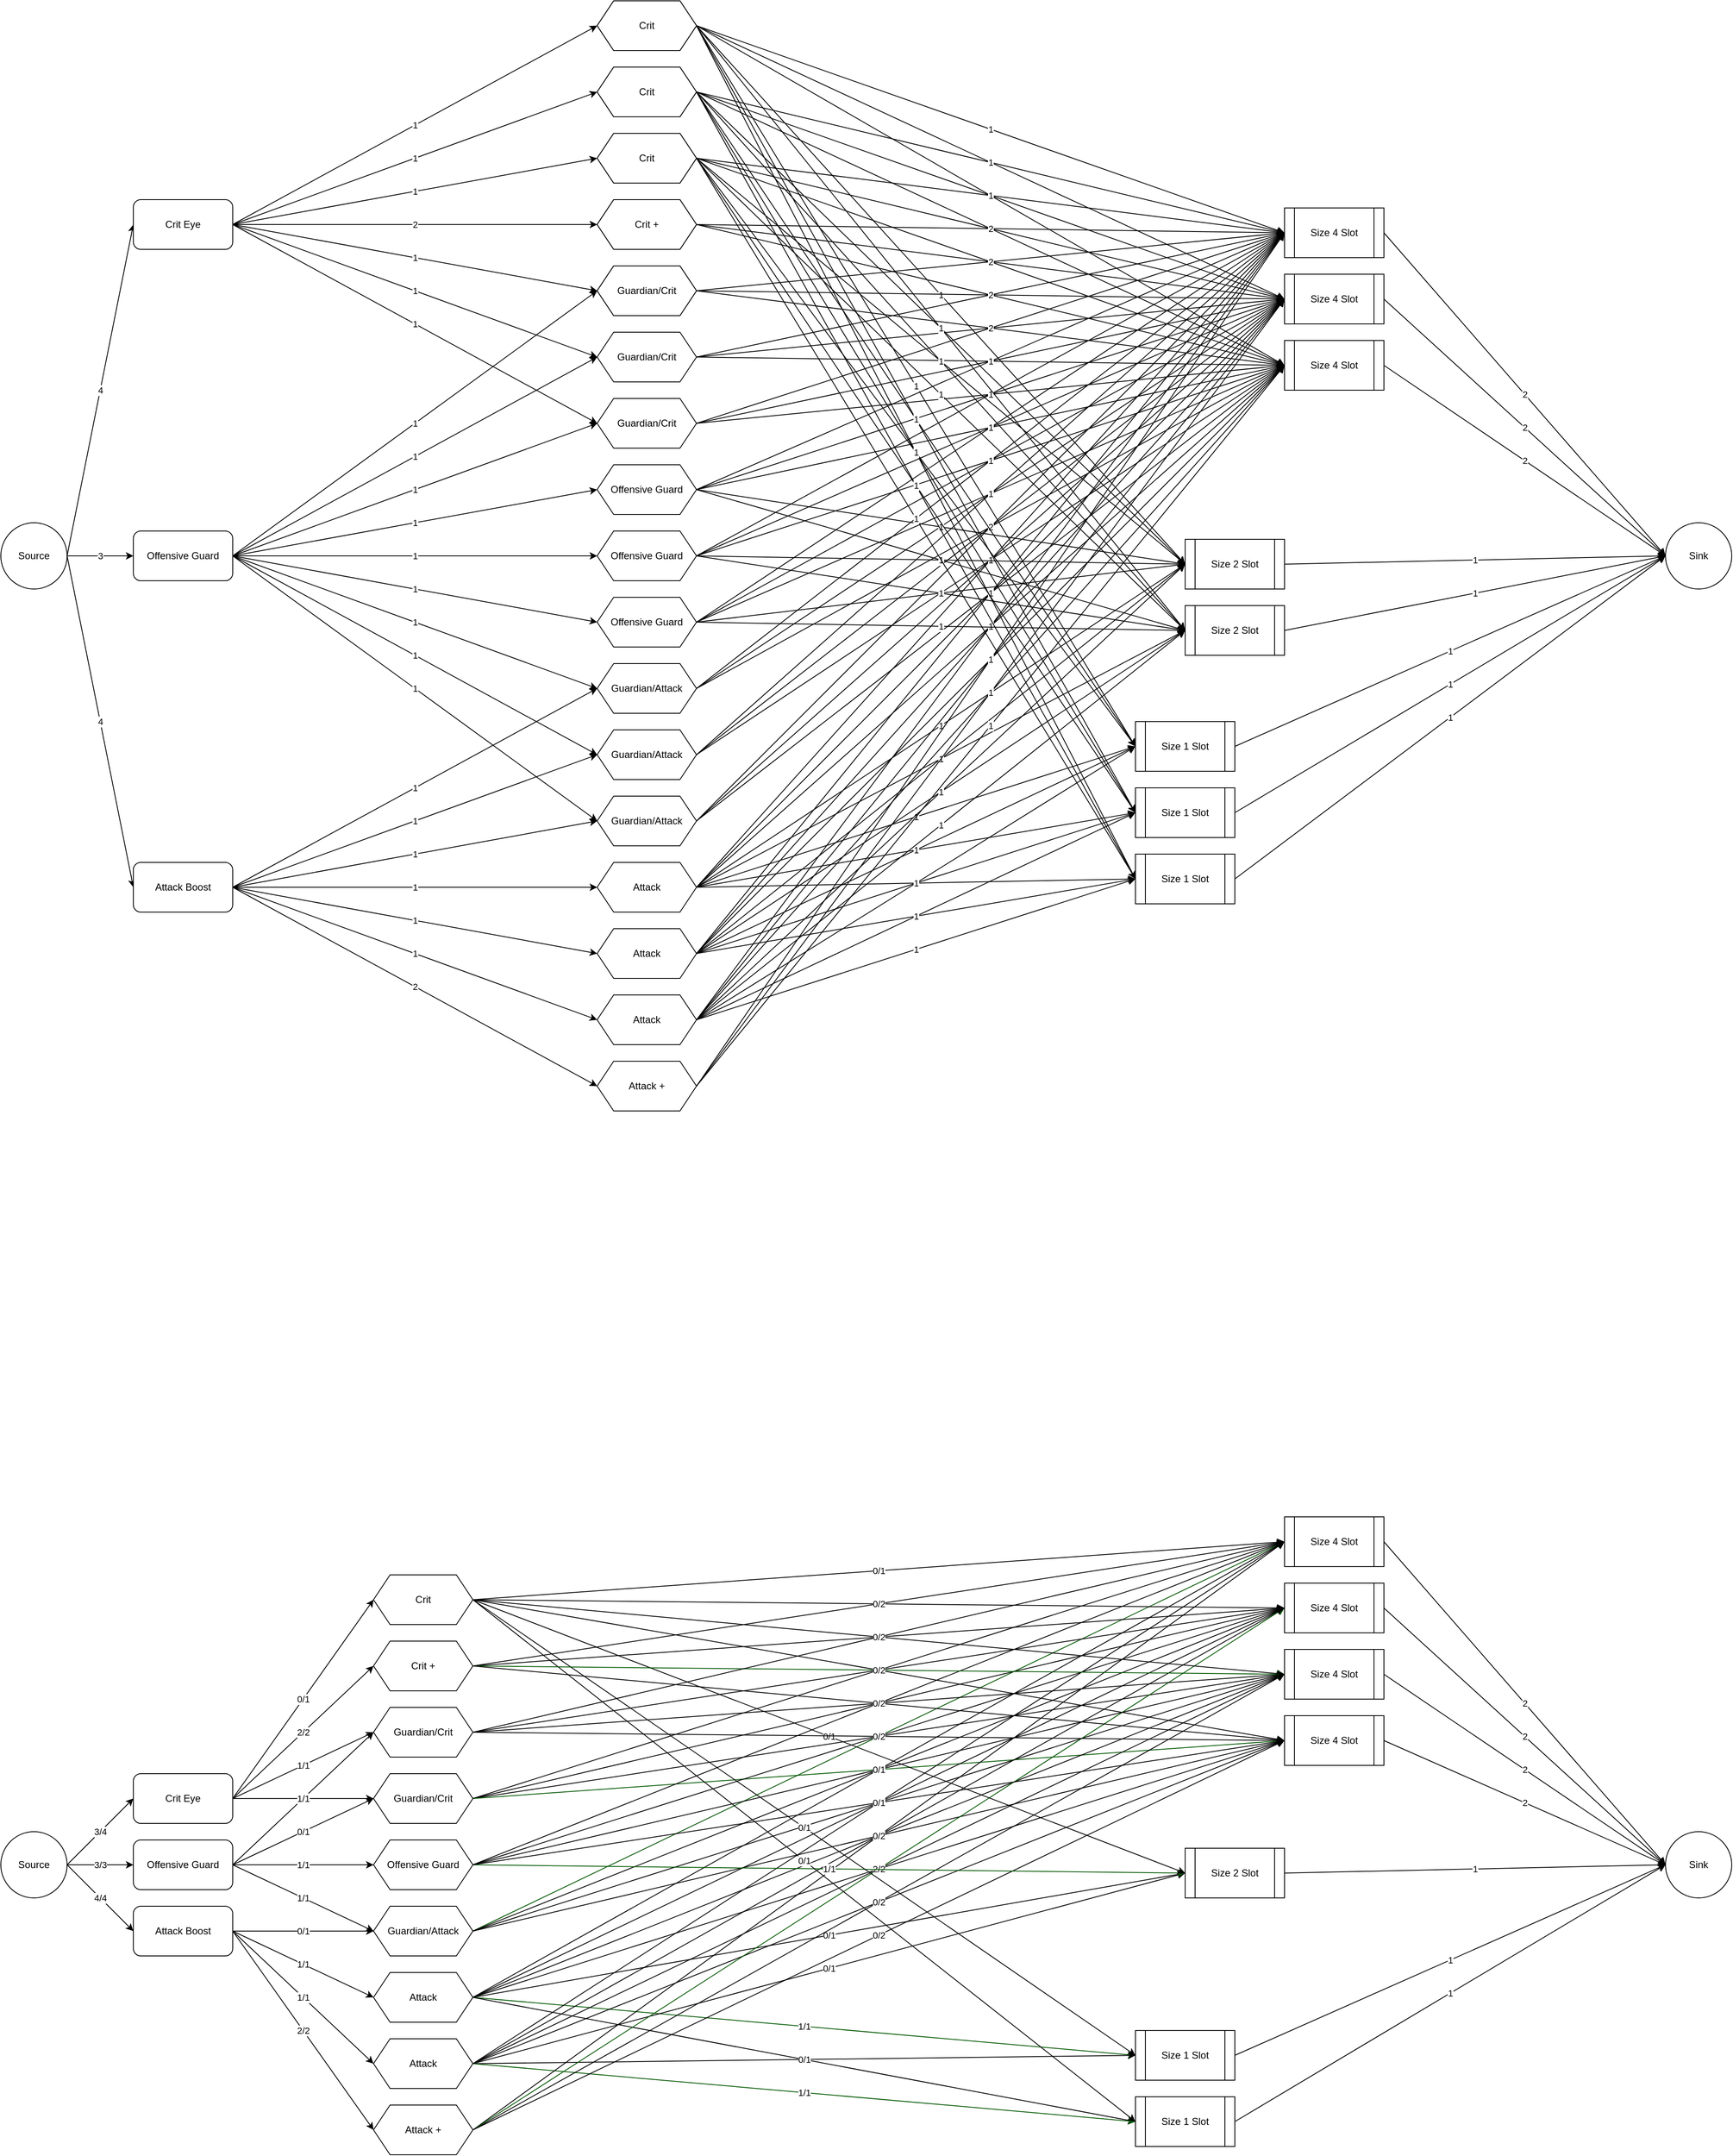 <mxfile>
    <diagram id="NikWlxbI7AmODVCCGYXT" name="Page-1">
        <mxGraphModel dx="1687" dy="916" grid="1" gridSize="10" guides="1" tooltips="1" connect="1" arrows="1" fold="1" page="1" pageScale="1" pageWidth="850" pageHeight="1100" math="0" shadow="0">
            <root>
                <mxCell id="0"/>
                <mxCell id="1" parent="0"/>
                <mxCell id="11" value="4" style="edgeStyle=none;html=1;exitX=1;exitY=0.5;exitDx=0;exitDy=0;entryX=0;entryY=0.5;entryDx=0;entryDy=0;" parent="1" source="2" target="5" edge="1">
                    <mxGeometry relative="1" as="geometry"/>
                </mxCell>
                <mxCell id="12" value="4" style="edgeStyle=none;html=1;exitX=1;exitY=0.5;exitDx=0;exitDy=0;entryX=0;entryY=0.5;entryDx=0;entryDy=0;" parent="1" source="2" target="4" edge="1">
                    <mxGeometry relative="1" as="geometry"/>
                </mxCell>
                <mxCell id="13" value="3" style="edgeStyle=none;html=1;exitX=1;exitY=0.5;exitDx=0;exitDy=0;entryX=0;entryY=0.5;entryDx=0;entryDy=0;" parent="1" source="2" target="8" edge="1">
                    <mxGeometry relative="1" as="geometry"/>
                </mxCell>
                <mxCell id="2" value="Source" style="ellipse;whiteSpace=wrap;html=1;aspect=fixed;" parent="1" vertex="1">
                    <mxGeometry x="30" y="700" width="80" height="80" as="geometry"/>
                </mxCell>
                <mxCell id="41" value="1" style="edgeStyle=none;html=1;exitX=1;exitY=0.5;exitDx=0;exitDy=0;entryX=0;entryY=0.5;entryDx=0;entryDy=0;" parent="1" source="4" target="15" edge="1">
                    <mxGeometry relative="1" as="geometry"/>
                </mxCell>
                <mxCell id="42" value="1" style="edgeStyle=none;html=1;exitX=1;exitY=0.5;exitDx=0;exitDy=0;entryX=0;entryY=0.5;entryDx=0;entryDy=0;" parent="1" source="4" target="16" edge="1">
                    <mxGeometry relative="1" as="geometry"/>
                </mxCell>
                <mxCell id="43" value="1" style="edgeStyle=none;html=1;exitX=1;exitY=0.5;exitDx=0;exitDy=0;entryX=0;entryY=0.5;entryDx=0;entryDy=0;" parent="1" source="4" target="17" edge="1">
                    <mxGeometry relative="1" as="geometry"/>
                </mxCell>
                <mxCell id="46" value="1" style="edgeStyle=none;html=1;exitX=1;exitY=0.5;exitDx=0;exitDy=0;entryX=0;entryY=0.5;entryDx=0;entryDy=0;" parent="1" source="4" target="25" edge="1">
                    <mxGeometry relative="1" as="geometry"/>
                </mxCell>
                <mxCell id="47" value="1" style="edgeStyle=none;html=1;exitX=1;exitY=0.5;exitDx=0;exitDy=0;entryX=0;entryY=0.5;entryDx=0;entryDy=0;" parent="1" source="4" target="27" edge="1">
                    <mxGeometry relative="1" as="geometry"/>
                </mxCell>
                <mxCell id="48" value="1" style="edgeStyle=none;html=1;exitX=1;exitY=0.5;exitDx=0;exitDy=0;entryX=0;entryY=0.5;entryDx=0;entryDy=0;" parent="1" source="4" target="28" edge="1">
                    <mxGeometry relative="1" as="geometry"/>
                </mxCell>
                <mxCell id="49" value="2" style="edgeStyle=none;html=1;exitX=1;exitY=0.5;exitDx=0;exitDy=0;entryX=0;entryY=0.5;entryDx=0;entryDy=0;" parent="1" source="4" target="29" edge="1">
                    <mxGeometry relative="1" as="geometry"/>
                </mxCell>
                <mxCell id="4" value="Attack Boost" style="rounded=1;whiteSpace=wrap;html=1;" parent="1" vertex="1">
                    <mxGeometry x="190" y="1110" width="120" height="60" as="geometry"/>
                </mxCell>
                <mxCell id="34" value="1" style="edgeStyle=none;html=1;exitX=1;exitY=0.5;exitDx=0;exitDy=0;entryX=0;entryY=0.5;entryDx=0;entryDy=0;" parent="1" source="5" target="14" edge="1">
                    <mxGeometry relative="1" as="geometry"/>
                </mxCell>
                <mxCell id="35" value="1" style="edgeStyle=none;html=1;exitX=1;exitY=0.5;exitDx=0;exitDy=0;entryX=0;entryY=0.5;entryDx=0;entryDy=0;" parent="1" source="5" target="18" edge="1">
                    <mxGeometry relative="1" as="geometry"/>
                </mxCell>
                <mxCell id="36" value="1" style="edgeStyle=none;html=1;exitX=1;exitY=0.5;exitDx=0;exitDy=0;entryX=0;entryY=0.5;entryDx=0;entryDy=0;" parent="1" source="5" target="19" edge="1">
                    <mxGeometry relative="1" as="geometry"/>
                </mxCell>
                <mxCell id="37" value="1" style="edgeStyle=none;html=1;exitX=1;exitY=0.5;exitDx=0;exitDy=0;entryX=0;entryY=0.5;entryDx=0;entryDy=0;" parent="1" source="5" target="20" edge="1">
                    <mxGeometry relative="1" as="geometry"/>
                </mxCell>
                <mxCell id="38" value="1" style="edgeStyle=none;html=1;exitX=1;exitY=0.5;exitDx=0;exitDy=0;entryX=0;entryY=0.5;entryDx=0;entryDy=0;" parent="1" source="5" target="21" edge="1">
                    <mxGeometry relative="1" as="geometry"/>
                </mxCell>
                <mxCell id="39" value="1" style="edgeStyle=none;html=1;exitX=1;exitY=0.5;exitDx=0;exitDy=0;entryX=0;entryY=0.5;entryDx=0;entryDy=0;" parent="1" source="5" target="22" edge="1">
                    <mxGeometry relative="1" as="geometry"/>
                </mxCell>
                <mxCell id="40" value="2" style="edgeStyle=none;html=1;exitX=1;exitY=0.5;exitDx=0;exitDy=0;entryX=0;entryY=0.5;entryDx=0;entryDy=0;" parent="1" source="5" target="23" edge="1">
                    <mxGeometry relative="1" as="geometry"/>
                </mxCell>
                <mxCell id="5" value="Crit Eye" style="rounded=1;whiteSpace=wrap;html=1;" parent="1" vertex="1">
                    <mxGeometry x="190" y="310" width="120" height="60" as="geometry"/>
                </mxCell>
                <mxCell id="50" value="1" style="edgeStyle=none;html=1;exitX=1;exitY=0.5;exitDx=0;exitDy=0;entryX=0;entryY=0.5;entryDx=0;entryDy=0;" parent="1" source="8" target="30" edge="1">
                    <mxGeometry relative="1" as="geometry"/>
                </mxCell>
                <mxCell id="51" value="1" style="edgeStyle=none;html=1;exitX=1;exitY=0.5;exitDx=0;exitDy=0;entryX=0;entryY=0.5;entryDx=0;entryDy=0;" parent="1" source="8" target="32" edge="1">
                    <mxGeometry relative="1" as="geometry"/>
                </mxCell>
                <mxCell id="52" value="1" style="edgeStyle=none;html=1;exitX=1;exitY=0.5;exitDx=0;exitDy=0;entryX=0;entryY=0.5;entryDx=0;entryDy=0;" parent="1" source="8" target="33" edge="1">
                    <mxGeometry relative="1" as="geometry"/>
                </mxCell>
                <mxCell id="53" value="1" style="edgeStyle=none;html=1;exitX=1;exitY=0.5;exitDx=0;exitDy=0;entryX=0;entryY=0.5;entryDx=0;entryDy=0;" parent="1" source="8" target="15" edge="1">
                    <mxGeometry relative="1" as="geometry"/>
                </mxCell>
                <mxCell id="54" value="1" style="edgeStyle=none;html=1;exitX=1;exitY=0.5;exitDx=0;exitDy=0;entryX=0;entryY=0.5;entryDx=0;entryDy=0;" parent="1" source="8" target="16" edge="1">
                    <mxGeometry relative="1" as="geometry">
                        <mxPoint x="440" y="250.476" as="targetPoint"/>
                    </mxGeometry>
                </mxCell>
                <mxCell id="55" value="1" style="edgeStyle=none;html=1;exitX=1;exitY=0.5;exitDx=0;exitDy=0;entryX=0;entryY=0.5;entryDx=0;entryDy=0;" parent="1" source="8" target="14" edge="1">
                    <mxGeometry relative="1" as="geometry"/>
                </mxCell>
                <mxCell id="56" value="1" style="edgeStyle=none;html=1;exitX=1;exitY=0.5;exitDx=0;exitDy=0;entryX=0;entryY=0.5;entryDx=0;entryDy=0;" parent="1" source="8" target="18" edge="1">
                    <mxGeometry relative="1" as="geometry"/>
                </mxCell>
                <mxCell id="57" value="1" style="edgeStyle=none;html=1;exitX=1;exitY=0.5;exitDx=0;exitDy=0;entryX=0;entryY=0.5;entryDx=0;entryDy=0;" parent="1" source="8" target="19" edge="1">
                    <mxGeometry relative="1" as="geometry"/>
                </mxCell>
                <mxCell id="58" value="1" style="edgeStyle=none;html=1;exitX=1;exitY=0.5;exitDx=0;exitDy=0;entryX=0;entryY=0.5;entryDx=0;entryDy=0;" parent="1" source="8" target="17" edge="1">
                    <mxGeometry relative="1" as="geometry"/>
                </mxCell>
                <mxCell id="8" value="Offensive Guard" style="rounded=1;whiteSpace=wrap;html=1;" parent="1" vertex="1">
                    <mxGeometry x="190" y="710" width="120" height="60" as="geometry"/>
                </mxCell>
                <mxCell id="14" value="Guardian/Crit" style="shape=hexagon;perimeter=hexagonPerimeter2;whiteSpace=wrap;html=1;fixedSize=1;" parent="1" vertex="1">
                    <mxGeometry x="750" y="390" width="120" height="60" as="geometry"/>
                </mxCell>
                <mxCell id="231" value="2" style="edgeStyle=none;html=1;exitX=1;exitY=0.5;exitDx=0;exitDy=0;entryX=0;entryY=0.5;entryDx=0;entryDy=0;" parent="1" source="15" target="173" edge="1">
                    <mxGeometry relative="1" as="geometry"/>
                </mxCell>
                <mxCell id="232" value="2" style="edgeStyle=none;html=1;exitX=1;exitY=0.5;exitDx=0;exitDy=0;entryX=0;entryY=0.5;entryDx=0;entryDy=0;" parent="1" source="15" target="172" edge="1">
                    <mxGeometry relative="1" as="geometry"/>
                </mxCell>
                <mxCell id="233" value="2" style="edgeStyle=none;html=1;exitX=1;exitY=0.5;exitDx=0;exitDy=0;entryX=0;entryY=0.5;entryDx=0;entryDy=0;" parent="1" source="15" target="171" edge="1">
                    <mxGeometry relative="1" as="geometry"/>
                </mxCell>
                <mxCell id="15" value="Guardian/Attack" style="shape=hexagon;perimeter=hexagonPerimeter2;whiteSpace=wrap;html=1;fixedSize=1;" parent="1" vertex="1">
                    <mxGeometry x="750" y="870" width="120" height="60" as="geometry"/>
                </mxCell>
                <mxCell id="234" value="2" style="edgeStyle=none;html=1;exitX=1;exitY=0.5;exitDx=0;exitDy=0;entryX=0;entryY=0.5;entryDx=0;entryDy=0;" parent="1" source="16" target="173" edge="1">
                    <mxGeometry relative="1" as="geometry"/>
                </mxCell>
                <mxCell id="235" value="2" style="edgeStyle=none;html=1;exitX=1;exitY=0.5;exitDx=0;exitDy=0;entryX=0;entryY=0.5;entryDx=0;entryDy=0;" parent="1" source="16" target="172" edge="1">
                    <mxGeometry relative="1" as="geometry"/>
                </mxCell>
                <mxCell id="236" value="2" style="edgeStyle=none;html=1;exitX=1;exitY=0.5;exitDx=0;exitDy=0;entryX=0;entryY=0.5;entryDx=0;entryDy=0;" parent="1" source="16" target="171" edge="1">
                    <mxGeometry relative="1" as="geometry"/>
                </mxCell>
                <mxCell id="16" value="Guardian/Attack" style="shape=hexagon;perimeter=hexagonPerimeter2;whiteSpace=wrap;html=1;fixedSize=1;" parent="1" vertex="1">
                    <mxGeometry x="750" y="950" width="120" height="60" as="geometry"/>
                </mxCell>
                <mxCell id="237" value="2" style="edgeStyle=none;html=1;exitX=1;exitY=0.5;exitDx=0;exitDy=0;entryX=0;entryY=0.5;entryDx=0;entryDy=0;" parent="1" source="17" target="173" edge="1">
                    <mxGeometry relative="1" as="geometry"/>
                </mxCell>
                <mxCell id="238" value="2" style="edgeStyle=none;html=1;exitX=1;exitY=0.5;exitDx=0;exitDy=0;entryX=0;entryY=0.5;entryDx=0;entryDy=0;" parent="1" source="17" target="172" edge="1">
                    <mxGeometry relative="1" as="geometry"/>
                </mxCell>
                <mxCell id="239" value="2" style="edgeStyle=none;html=1;exitX=1;exitY=0.5;exitDx=0;exitDy=0;entryX=0;entryY=0.5;entryDx=0;entryDy=0;" parent="1" source="17" target="171" edge="1">
                    <mxGeometry relative="1" as="geometry"/>
                </mxCell>
                <mxCell id="17" value="Guardian/Attack" style="shape=hexagon;perimeter=hexagonPerimeter2;whiteSpace=wrap;html=1;fixedSize=1;" parent="1" vertex="1">
                    <mxGeometry x="750" y="1030" width="120" height="60" as="geometry"/>
                </mxCell>
                <mxCell id="208" value="2" style="edgeStyle=none;html=1;exitX=1;exitY=0.5;exitDx=0;exitDy=0;entryX=0;entryY=0.5;entryDx=0;entryDy=0;" parent="1" source="18" target="172" edge="1">
                    <mxGeometry relative="1" as="geometry"/>
                </mxCell>
                <mxCell id="211" value="2" style="edgeStyle=none;html=1;exitX=1;exitY=0.5;exitDx=0;exitDy=0;entryX=0;entryY=0.5;entryDx=0;entryDy=0;" parent="1" source="18" target="173" edge="1">
                    <mxGeometry relative="1" as="geometry"/>
                </mxCell>
                <mxCell id="212" value="2" style="edgeStyle=none;html=1;exitX=1;exitY=0.5;exitDx=0;exitDy=0;entryX=0;entryY=0.5;entryDx=0;entryDy=0;" parent="1" source="18" target="171" edge="1">
                    <mxGeometry relative="1" as="geometry"/>
                </mxCell>
                <mxCell id="18" value="Guardian/Crit" style="shape=hexagon;perimeter=hexagonPerimeter2;whiteSpace=wrap;html=1;fixedSize=1;" parent="1" vertex="1">
                    <mxGeometry x="750" y="470" width="120" height="60" as="geometry"/>
                </mxCell>
                <mxCell id="213" value="2" style="edgeStyle=none;html=1;exitX=1;exitY=0.5;exitDx=0;exitDy=0;entryX=0;entryY=0.5;entryDx=0;entryDy=0;" parent="1" source="19" target="173" edge="1">
                    <mxGeometry relative="1" as="geometry"/>
                </mxCell>
                <mxCell id="214" value="2" style="edgeStyle=none;html=1;exitX=1;exitY=0.5;exitDx=0;exitDy=0;entryX=0;entryY=0.5;entryDx=0;entryDy=0;" parent="1" source="19" target="172" edge="1">
                    <mxGeometry relative="1" as="geometry"/>
                </mxCell>
                <mxCell id="215" value="2" style="edgeStyle=none;html=1;exitX=1;exitY=0.5;exitDx=0;exitDy=0;entryX=0;entryY=0.5;entryDx=0;entryDy=0;" parent="1" source="19" target="171" edge="1">
                    <mxGeometry relative="1" as="geometry"/>
                </mxCell>
                <mxCell id="19" value="Guardian/Crit" style="shape=hexagon;perimeter=hexagonPerimeter2;whiteSpace=wrap;html=1;fixedSize=1;" parent="1" vertex="1">
                    <mxGeometry x="750" y="550" width="120" height="60" as="geometry"/>
                </mxCell>
                <mxCell id="20" value="Crit" style="shape=hexagon;perimeter=hexagonPerimeter2;whiteSpace=wrap;html=1;fixedSize=1;" parent="1" vertex="1">
                    <mxGeometry x="750" y="70" width="120" height="60" as="geometry"/>
                </mxCell>
                <mxCell id="21" value="Crit" style="shape=hexagon;perimeter=hexagonPerimeter2;whiteSpace=wrap;html=1;fixedSize=1;" parent="1" vertex="1">
                    <mxGeometry x="750" y="150" width="120" height="60" as="geometry"/>
                </mxCell>
                <mxCell id="22" value="Crit" style="shape=hexagon;perimeter=hexagonPerimeter2;whiteSpace=wrap;html=1;fixedSize=1;" parent="1" vertex="1">
                    <mxGeometry x="750" y="230" width="120" height="60" as="geometry"/>
                </mxCell>
                <mxCell id="23" value="Crit +" style="shape=hexagon;perimeter=hexagonPerimeter2;whiteSpace=wrap;html=1;fixedSize=1;" parent="1" vertex="1">
                    <mxGeometry x="750" y="310" width="120" height="60" as="geometry"/>
                </mxCell>
                <mxCell id="240" value="1" style="edgeStyle=none;html=1;exitX=1;exitY=0.5;exitDx=0;exitDy=0;entryX=0;entryY=0.5;entryDx=0;entryDy=0;" parent="1" source="25" target="173" edge="1">
                    <mxGeometry relative="1" as="geometry">
                        <mxPoint x="1290" y="878" as="targetPoint"/>
                    </mxGeometry>
                </mxCell>
                <mxCell id="241" value="1" style="edgeStyle=none;html=1;exitX=1;exitY=0.5;exitDx=0;exitDy=0;entryX=0;entryY=0.5;entryDx=0;entryDy=0;" parent="1" source="25" target="172" edge="1">
                    <mxGeometry relative="1" as="geometry"/>
                </mxCell>
                <mxCell id="242" value="1" style="edgeStyle=none;html=1;exitX=1;exitY=0.5;exitDx=0;exitDy=0;entryX=0;entryY=0.5;entryDx=0;entryDy=0;" parent="1" source="25" target="171" edge="1">
                    <mxGeometry relative="1" as="geometry"/>
                </mxCell>
                <mxCell id="243" value="1" style="edgeStyle=none;html=1;exitX=1;exitY=0.5;exitDx=0;exitDy=0;entryX=0;entryY=0.5;entryDx=0;entryDy=0;" parent="1" source="25" target="169" edge="1">
                    <mxGeometry relative="1" as="geometry"/>
                </mxCell>
                <mxCell id="244" value="1" style="edgeStyle=none;html=1;exitX=1;exitY=0.5;exitDx=0;exitDy=0;entryX=0;entryY=0.5;entryDx=0;entryDy=0;" parent="1" source="25" target="168" edge="1">
                    <mxGeometry relative="1" as="geometry"/>
                </mxCell>
                <mxCell id="245" value="1" style="edgeStyle=none;html=1;exitX=1;exitY=0.5;exitDx=0;exitDy=0;entryX=0;entryY=0.5;entryDx=0;entryDy=0;" parent="1" source="25" target="156" edge="1">
                    <mxGeometry relative="1" as="geometry"/>
                </mxCell>
                <mxCell id="246" value="1" style="edgeStyle=none;html=1;exitX=1;exitY=0.5;exitDx=0;exitDy=0;entryX=0;entryY=0.5;entryDx=0;entryDy=0;" parent="1" source="25" target="155" edge="1">
                    <mxGeometry relative="1" as="geometry"/>
                </mxCell>
                <mxCell id="247" value="1" style="edgeStyle=none;html=1;exitX=1;exitY=0.5;exitDx=0;exitDy=0;entryX=0;entryY=0.5;entryDx=0;entryDy=0;" parent="1" source="25" target="153" edge="1">
                    <mxGeometry relative="1" as="geometry"/>
                </mxCell>
                <mxCell id="25" value="Attack" style="shape=hexagon;perimeter=hexagonPerimeter2;whiteSpace=wrap;html=1;fixedSize=1;" parent="1" vertex="1">
                    <mxGeometry x="750" y="1110" width="120" height="60" as="geometry"/>
                </mxCell>
                <mxCell id="248" value="1" style="edgeStyle=none;html=1;exitX=1;exitY=0.5;exitDx=0;exitDy=0;entryX=0;entryY=0.5;entryDx=0;entryDy=0;" parent="1" source="27" target="153" edge="1">
                    <mxGeometry relative="1" as="geometry"/>
                </mxCell>
                <mxCell id="249" value="1" style="edgeStyle=none;html=1;exitX=1;exitY=0.5;exitDx=0;exitDy=0;entryX=0;entryY=0.5;entryDx=0;entryDy=0;" parent="1" source="27" target="155" edge="1">
                    <mxGeometry relative="1" as="geometry"/>
                </mxCell>
                <mxCell id="250" value="1" style="edgeStyle=none;html=1;exitX=1;exitY=0.5;exitDx=0;exitDy=0;entryX=0;entryY=0.5;entryDx=0;entryDy=0;" parent="1" source="27" target="156" edge="1">
                    <mxGeometry relative="1" as="geometry"/>
                </mxCell>
                <mxCell id="251" value="1" style="edgeStyle=none;html=1;exitX=1;exitY=0.5;exitDx=0;exitDy=0;entryX=0;entryY=0.5;entryDx=0;entryDy=0;" parent="1" source="27" target="168" edge="1">
                    <mxGeometry relative="1" as="geometry"/>
                </mxCell>
                <mxCell id="252" value="1" style="edgeStyle=none;html=1;exitX=1;exitY=0.5;exitDx=0;exitDy=0;entryX=0;entryY=0.5;entryDx=0;entryDy=0;" parent="1" source="27" target="169" edge="1">
                    <mxGeometry relative="1" as="geometry"/>
                </mxCell>
                <mxCell id="253" value="1" style="edgeStyle=none;html=1;exitX=1;exitY=0.5;exitDx=0;exitDy=0;entryX=0;entryY=0.5;entryDx=0;entryDy=0;" parent="1" source="27" target="171" edge="1">
                    <mxGeometry relative="1" as="geometry"/>
                </mxCell>
                <mxCell id="254" value="1" style="edgeStyle=none;html=1;exitX=1;exitY=0.5;exitDx=0;exitDy=0;entryX=0;entryY=0.5;entryDx=0;entryDy=0;" parent="1" source="27" target="172" edge="1">
                    <mxGeometry relative="1" as="geometry"/>
                </mxCell>
                <mxCell id="255" value="1" style="edgeStyle=none;html=1;exitX=1;exitY=0.5;exitDx=0;exitDy=0;entryX=0;entryY=0.5;entryDx=0;entryDy=0;" parent="1" source="27" target="173" edge="1">
                    <mxGeometry relative="1" as="geometry"/>
                </mxCell>
                <mxCell id="27" value="Attack" style="shape=hexagon;perimeter=hexagonPerimeter2;whiteSpace=wrap;html=1;fixedSize=1;" parent="1" vertex="1">
                    <mxGeometry x="750" y="1190" width="120" height="60" as="geometry"/>
                </mxCell>
                <mxCell id="256" value="1" style="edgeStyle=none;html=1;exitX=1;exitY=0.5;exitDx=0;exitDy=0;entryX=0;entryY=0.5;entryDx=0;entryDy=0;" parent="1" source="28" target="173" edge="1">
                    <mxGeometry relative="1" as="geometry"/>
                </mxCell>
                <mxCell id="257" value="1" style="edgeStyle=none;html=1;exitX=1;exitY=0.5;exitDx=0;exitDy=0;entryX=0;entryY=0.5;entryDx=0;entryDy=0;" parent="1" source="28" target="172" edge="1">
                    <mxGeometry relative="1" as="geometry"/>
                </mxCell>
                <mxCell id="258" value="1" style="edgeStyle=none;html=1;exitX=1;exitY=0.5;exitDx=0;exitDy=0;entryX=0;entryY=0.5;entryDx=0;entryDy=0;" parent="1" source="28" target="171" edge="1">
                    <mxGeometry relative="1" as="geometry"/>
                </mxCell>
                <mxCell id="259" value="1" style="edgeStyle=none;html=1;exitX=1;exitY=0.5;exitDx=0;exitDy=0;entryX=0;entryY=0.5;entryDx=0;entryDy=0;" parent="1" source="28" target="169" edge="1">
                    <mxGeometry relative="1" as="geometry"/>
                </mxCell>
                <mxCell id="260" value="1" style="edgeStyle=none;html=1;exitX=1;exitY=0.5;exitDx=0;exitDy=0;entryX=0;entryY=0.5;entryDx=0;entryDy=0;" parent="1" source="28" target="168" edge="1">
                    <mxGeometry relative="1" as="geometry">
                        <mxPoint x="1320" y="1208" as="targetPoint"/>
                    </mxGeometry>
                </mxCell>
                <mxCell id="261" value="1" style="edgeStyle=none;html=1;exitX=1;exitY=0.5;exitDx=0;exitDy=0;entryX=0;entryY=0.5;entryDx=0;entryDy=0;" parent="1" source="28" target="156" edge="1">
                    <mxGeometry relative="1" as="geometry"/>
                </mxCell>
                <mxCell id="262" value="1" style="edgeStyle=none;html=1;exitX=1;exitY=0.5;exitDx=0;exitDy=0;entryX=0;entryY=0.5;entryDx=0;entryDy=0;" parent="1" source="28" target="155" edge="1">
                    <mxGeometry relative="1" as="geometry"/>
                </mxCell>
                <mxCell id="263" value="1" style="edgeStyle=none;html=1;exitX=1;exitY=0.5;exitDx=0;exitDy=0;entryX=0;entryY=0.5;entryDx=0;entryDy=0;" parent="1" source="28" target="153" edge="1">
                    <mxGeometry relative="1" as="geometry"/>
                </mxCell>
                <mxCell id="28" value="Attack" style="shape=hexagon;perimeter=hexagonPerimeter2;whiteSpace=wrap;html=1;fixedSize=1;" parent="1" vertex="1">
                    <mxGeometry x="750" y="1270" width="120" height="60" as="geometry"/>
                </mxCell>
                <mxCell id="264" value="1" style="edgeStyle=none;html=1;exitX=1;exitY=0.5;exitDx=0;exitDy=0;entryX=0;entryY=0.5;entryDx=0;entryDy=0;" parent="1" source="29" target="171" edge="1">
                    <mxGeometry relative="1" as="geometry"/>
                </mxCell>
                <mxCell id="265" value="1" style="edgeStyle=none;html=1;exitX=1;exitY=0.5;exitDx=0;exitDy=0;entryX=0;entryY=0.5;entryDx=0;entryDy=0;" parent="1" source="29" target="173" edge="1">
                    <mxGeometry relative="1" as="geometry"/>
                </mxCell>
                <mxCell id="267" value="1" style="edgeStyle=none;html=1;exitX=1;exitY=0.5;exitDx=0;exitDy=0;entryX=0;entryY=0.5;entryDx=0;entryDy=0;" parent="1" source="29" target="172" edge="1">
                    <mxGeometry relative="1" as="geometry"/>
                </mxCell>
                <mxCell id="29" value="Attack +" style="shape=hexagon;perimeter=hexagonPerimeter2;whiteSpace=wrap;html=1;fixedSize=1;" parent="1" vertex="1">
                    <mxGeometry x="750" y="1350" width="120" height="60" as="geometry"/>
                </mxCell>
                <mxCell id="216" value="1" style="edgeStyle=none;html=1;exitX=1;exitY=0.5;exitDx=0;exitDy=0;entryX=0;entryY=0.5;entryDx=0;entryDy=0;" parent="1" source="30" target="169" edge="1">
                    <mxGeometry relative="1" as="geometry"/>
                </mxCell>
                <mxCell id="217" value="1" style="edgeStyle=none;html=1;exitX=1;exitY=0.5;exitDx=0;exitDy=0;entryX=0;entryY=0.5;entryDx=0;entryDy=0;" parent="1" source="30" target="173" edge="1">
                    <mxGeometry relative="1" as="geometry"/>
                </mxCell>
                <mxCell id="218" value="1" style="edgeStyle=none;html=1;exitX=1;exitY=0.5;exitDx=0;exitDy=0;entryX=0;entryY=0.5;entryDx=0;entryDy=0;" parent="1" source="30" target="172" edge="1">
                    <mxGeometry relative="1" as="geometry"/>
                </mxCell>
                <mxCell id="219" value="1" style="edgeStyle=none;html=1;exitX=1;exitY=0.5;exitDx=0;exitDy=0;entryX=0;entryY=0.5;entryDx=0;entryDy=0;" parent="1" source="30" target="171" edge="1">
                    <mxGeometry relative="1" as="geometry"/>
                </mxCell>
                <mxCell id="225" value="1" style="edgeStyle=none;html=1;exitX=1;exitY=0.5;exitDx=0;exitDy=0;entryX=0;entryY=0.5;entryDx=0;entryDy=0;" parent="1" source="30" target="168" edge="1">
                    <mxGeometry relative="1" as="geometry"/>
                </mxCell>
                <mxCell id="30" value="Offensive Guard" style="shape=hexagon;perimeter=hexagonPerimeter2;whiteSpace=wrap;html=1;fixedSize=1;" parent="1" vertex="1">
                    <mxGeometry x="750" y="630" width="120" height="60" as="geometry"/>
                </mxCell>
                <mxCell id="220" value="1" style="edgeStyle=none;html=1;exitX=1;exitY=0.5;exitDx=0;exitDy=0;entryX=0;entryY=0.5;entryDx=0;entryDy=0;" parent="1" source="32" target="173" edge="1">
                    <mxGeometry relative="1" as="geometry"/>
                </mxCell>
                <mxCell id="221" value="1" style="edgeStyle=none;html=1;exitX=1;exitY=0.5;exitDx=0;exitDy=0;entryX=0;entryY=0.5;entryDx=0;entryDy=0;" parent="1" source="32" target="172" edge="1">
                    <mxGeometry relative="1" as="geometry"/>
                </mxCell>
                <mxCell id="222" value="1" style="edgeStyle=none;html=1;exitX=1;exitY=0.5;exitDx=0;exitDy=0;entryX=0;entryY=0.5;entryDx=0;entryDy=0;" parent="1" source="32" target="171" edge="1">
                    <mxGeometry relative="1" as="geometry"/>
                </mxCell>
                <mxCell id="223" value="1" style="edgeStyle=none;html=1;exitX=1;exitY=0.5;exitDx=0;exitDy=0;entryX=0;entryY=0.5;entryDx=0;entryDy=0;" parent="1" source="32" target="169" edge="1">
                    <mxGeometry relative="1" as="geometry"/>
                </mxCell>
                <mxCell id="224" value="1" style="edgeStyle=none;html=1;exitX=1;exitY=0.5;exitDx=0;exitDy=0;entryX=0;entryY=0.5;entryDx=0;entryDy=0;" parent="1" source="32" target="168" edge="1">
                    <mxGeometry relative="1" as="geometry"/>
                </mxCell>
                <mxCell id="32" value="Offensive Guard" style="shape=hexagon;perimeter=hexagonPerimeter2;whiteSpace=wrap;html=1;fixedSize=1;" parent="1" vertex="1">
                    <mxGeometry x="750" y="710" width="120" height="60" as="geometry"/>
                </mxCell>
                <mxCell id="226" value="1" style="edgeStyle=none;html=1;exitX=1;exitY=0.5;exitDx=0;exitDy=0;entryX=0;entryY=0.5;entryDx=0;entryDy=0;" parent="1" source="33" target="173" edge="1">
                    <mxGeometry relative="1" as="geometry"/>
                </mxCell>
                <mxCell id="227" value="1" style="edgeStyle=none;html=1;exitX=1;exitY=0.5;exitDx=0;exitDy=0;entryX=0;entryY=0.5;entryDx=0;entryDy=0;" parent="1" source="33" target="172" edge="1">
                    <mxGeometry relative="1" as="geometry"/>
                </mxCell>
                <mxCell id="228" value="1" style="edgeStyle=none;html=1;exitX=1;exitY=0.5;exitDx=0;exitDy=0;entryX=0;entryY=0.5;entryDx=0;entryDy=0;" parent="1" source="33" target="171" edge="1">
                    <mxGeometry relative="1" as="geometry"/>
                </mxCell>
                <mxCell id="229" value="1" style="edgeStyle=none;html=1;exitX=1;exitY=0.5;exitDx=0;exitDy=0;entryX=0;entryY=0.5;entryDx=0;entryDy=0;" parent="1" source="33" target="169" edge="1">
                    <mxGeometry relative="1" as="geometry"/>
                </mxCell>
                <mxCell id="230" value="1" style="edgeStyle=none;html=1;exitX=1;exitY=0.5;exitDx=0;exitDy=0;entryX=0;entryY=0.5;entryDx=0;entryDy=0;" parent="1" source="33" target="168" edge="1">
                    <mxGeometry relative="1" as="geometry"/>
                </mxCell>
                <mxCell id="33" value="Offensive Guard" style="shape=hexagon;perimeter=hexagonPerimeter2;whiteSpace=wrap;html=1;fixedSize=1;" parent="1" vertex="1">
                    <mxGeometry x="750" y="790" width="120" height="60" as="geometry"/>
                </mxCell>
                <mxCell id="277" value="1" style="edgeStyle=none;html=1;exitX=1;exitY=0.5;exitDx=0;exitDy=0;entryX=0;entryY=0.5;entryDx=0;entryDy=0;" parent="1" source="153" target="269" edge="1">
                    <mxGeometry relative="1" as="geometry"/>
                </mxCell>
                <mxCell id="153" value="Size 1 Slot" style="shape=process;whiteSpace=wrap;html=1;backgroundOutline=1;" parent="1" vertex="1">
                    <mxGeometry x="1400" y="1100" width="120" height="60" as="geometry"/>
                </mxCell>
                <mxCell id="276" value="1" style="edgeStyle=none;html=1;exitX=1;exitY=0.5;exitDx=0;exitDy=0;entryX=0;entryY=0.5;entryDx=0;entryDy=0;" parent="1" source="155" target="269" edge="1">
                    <mxGeometry relative="1" as="geometry"/>
                </mxCell>
                <mxCell id="155" value="Size 1 Slot" style="shape=process;whiteSpace=wrap;html=1;backgroundOutline=1;" parent="1" vertex="1">
                    <mxGeometry x="1400" y="1020" width="120" height="60" as="geometry"/>
                </mxCell>
                <mxCell id="275" value="1" style="edgeStyle=none;html=1;exitX=1;exitY=0.5;exitDx=0;exitDy=0;entryX=0;entryY=0.5;entryDx=0;entryDy=0;" parent="1" source="156" target="269" edge="1">
                    <mxGeometry relative="1" as="geometry"/>
                </mxCell>
                <mxCell id="156" value="Size 1 Slot" style="shape=process;whiteSpace=wrap;html=1;backgroundOutline=1;" parent="1" vertex="1">
                    <mxGeometry x="1400" y="940" width="120" height="60" as="geometry"/>
                </mxCell>
                <mxCell id="274" value="1" style="edgeStyle=none;html=1;exitX=1;exitY=0.5;exitDx=0;exitDy=0;entryX=0;entryY=0.5;entryDx=0;entryDy=0;" parent="1" source="168" target="269" edge="1">
                    <mxGeometry relative="1" as="geometry"/>
                </mxCell>
                <mxCell id="168" value="Size 2 Slot" style="shape=process;whiteSpace=wrap;html=1;backgroundOutline=1;" parent="1" vertex="1">
                    <mxGeometry x="1460" y="800" width="120" height="60" as="geometry"/>
                </mxCell>
                <mxCell id="273" value="1" style="edgeStyle=none;html=1;exitX=1;exitY=0.5;exitDx=0;exitDy=0;entryX=0;entryY=0.5;entryDx=0;entryDy=0;" parent="1" source="169" target="269" edge="1">
                    <mxGeometry relative="1" as="geometry"/>
                </mxCell>
                <mxCell id="169" value="Size 2 Slot" style="shape=process;whiteSpace=wrap;html=1;backgroundOutline=1;" parent="1" vertex="1">
                    <mxGeometry x="1460" y="720" width="120" height="60" as="geometry"/>
                </mxCell>
                <mxCell id="272" value="2" style="edgeStyle=none;html=1;exitX=1;exitY=0.5;exitDx=0;exitDy=0;entryX=0;entryY=0.5;entryDx=0;entryDy=0;" parent="1" source="171" target="269" edge="1">
                    <mxGeometry relative="1" as="geometry"/>
                </mxCell>
                <mxCell id="171" value="Size 4 Slot" style="shape=process;whiteSpace=wrap;html=1;backgroundOutline=1;" parent="1" vertex="1">
                    <mxGeometry x="1580" y="480" width="120" height="60" as="geometry"/>
                </mxCell>
                <mxCell id="271" value="2" style="edgeStyle=none;html=1;exitX=1;exitY=0.5;exitDx=0;exitDy=0;entryX=0;entryY=0.5;entryDx=0;entryDy=0;" parent="1" source="172" target="269" edge="1">
                    <mxGeometry relative="1" as="geometry"/>
                </mxCell>
                <mxCell id="172" value="Size 4 Slot" style="shape=process;whiteSpace=wrap;html=1;backgroundOutline=1;" parent="1" vertex="1">
                    <mxGeometry x="1580" y="400" width="120" height="60" as="geometry"/>
                </mxCell>
                <mxCell id="270" value="2" style="edgeStyle=none;html=1;exitX=1;exitY=0.5;exitDx=0;exitDy=0;entryX=0;entryY=0.5;entryDx=0;entryDy=0;" parent="1" source="173" target="269" edge="1">
                    <mxGeometry relative="1" as="geometry"/>
                </mxCell>
                <mxCell id="173" value="Size 4 Slot" style="shape=process;whiteSpace=wrap;html=1;backgroundOutline=1;" parent="1" vertex="1">
                    <mxGeometry x="1580" y="320" width="120" height="60" as="geometry"/>
                </mxCell>
                <mxCell id="180" value="1" style="edgeStyle=none;html=1;exitX=1;exitY=0.5;exitDx=0;exitDy=0;entryX=0;entryY=0.5;entryDx=0;entryDy=0;" parent="1" source="174" target="156" edge="1">
                    <mxGeometry relative="1" as="geometry">
                        <mxPoint x="1380" y="1430" as="targetPoint"/>
                    </mxGeometry>
                </mxCell>
                <mxCell id="181" value="`" style="edgeStyle=none;html=1;exitX=1;exitY=0.5;exitDx=0;exitDy=0;entryX=0;entryY=0.5;entryDx=0;entryDy=0;" parent="1" source="174" target="155" edge="1">
                    <mxGeometry relative="1" as="geometry"/>
                </mxCell>
                <mxCell id="182" value="`" style="edgeStyle=none;html=1;exitX=1;exitY=0.5;exitDx=0;exitDy=0;entryX=0;entryY=0.5;entryDx=0;entryDy=0;" parent="1" source="174" target="153" edge="1">
                    <mxGeometry relative="1" as="geometry"/>
                </mxCell>
                <mxCell id="183" value="1" style="edgeStyle=none;html=1;exitX=1;exitY=0.5;exitDx=0;exitDy=0;entryX=0;entryY=0.5;entryDx=0;entryDy=0;" parent="1" source="174" target="173" edge="1">
                    <mxGeometry relative="1" as="geometry"/>
                </mxCell>
                <mxCell id="184" value="`" style="edgeStyle=none;html=1;exitX=1;exitY=0.5;exitDx=0;exitDy=0;entryX=0;entryY=0.5;entryDx=0;entryDy=0;" parent="1" source="174" target="172" edge="1">
                    <mxGeometry relative="1" as="geometry"/>
                </mxCell>
                <mxCell id="185" value="`" style="edgeStyle=none;html=1;exitX=1;exitY=0.5;exitDx=0;exitDy=0;entryX=0;entryY=0.5;entryDx=0;entryDy=0;" parent="1" source="174" target="171" edge="1">
                    <mxGeometry relative="1" as="geometry"/>
                </mxCell>
                <mxCell id="186" value="1" style="edgeStyle=none;html=1;exitX=1;exitY=0.5;exitDx=0;exitDy=0;entryX=0;entryY=0.5;entryDx=0;entryDy=0;" parent="1" source="174" target="169" edge="1">
                    <mxGeometry relative="1" as="geometry"/>
                </mxCell>
                <mxCell id="187" value="1" style="edgeStyle=none;html=1;exitX=1;exitY=0.5;exitDx=0;exitDy=0;entryX=0;entryY=0.5;entryDx=0;entryDy=0;" parent="1" source="174" target="168" edge="1">
                    <mxGeometry relative="1" as="geometry">
                        <mxPoint x="1360" y="1606.471" as="targetPoint"/>
                    </mxGeometry>
                </mxCell>
                <mxCell id="174" value="Crit" style="shape=hexagon;perimeter=hexagonPerimeter2;whiteSpace=wrap;html=1;fixedSize=1;" parent="1" vertex="1">
                    <mxGeometry x="750" y="70" width="120" height="60" as="geometry"/>
                </mxCell>
                <mxCell id="188" value="1" style="edgeStyle=none;html=1;exitX=1;exitY=0.5;exitDx=0;exitDy=0;entryX=0;entryY=0.5;entryDx=0;entryDy=0;" parent="1" source="175" target="173" edge="1">
                    <mxGeometry relative="1" as="geometry"/>
                </mxCell>
                <mxCell id="189" value="1" style="edgeStyle=none;html=1;exitX=1;exitY=0.5;exitDx=0;exitDy=0;entryX=0;entryY=0.5;entryDx=0;entryDy=0;" parent="1" source="175" target="172" edge="1">
                    <mxGeometry relative="1" as="geometry"/>
                </mxCell>
                <mxCell id="190" value="1" style="edgeStyle=none;html=1;exitX=1;exitY=0.5;exitDx=0;exitDy=0;entryX=0;entryY=0.5;entryDx=0;entryDy=0;" parent="1" source="175" target="171" edge="1">
                    <mxGeometry relative="1" as="geometry"/>
                </mxCell>
                <mxCell id="191" value="1" style="edgeStyle=none;html=1;exitX=1;exitY=0.5;exitDx=0;exitDy=0;entryX=0;entryY=0.5;entryDx=0;entryDy=0;" parent="1" source="175" target="169" edge="1">
                    <mxGeometry relative="1" as="geometry">
                        <mxPoint x="1680" y="1404.706" as="targetPoint"/>
                    </mxGeometry>
                </mxCell>
                <mxCell id="192" value="1" style="edgeStyle=none;html=1;exitX=1;exitY=0.5;exitDx=0;exitDy=0;entryX=0;entryY=0.5;entryDx=0;entryDy=0;" parent="1" source="175" target="168" edge="1">
                    <mxGeometry relative="1" as="geometry">
                        <mxPoint x="1420" y="1231.176" as="targetPoint"/>
                    </mxGeometry>
                </mxCell>
                <mxCell id="193" value="1" style="edgeStyle=none;html=1;exitX=1;exitY=0.5;exitDx=0;exitDy=0;entryX=0;entryY=0.5;entryDx=0;entryDy=0;" parent="1" source="175" target="156" edge="1">
                    <mxGeometry relative="1" as="geometry"/>
                </mxCell>
                <mxCell id="194" value="1" style="edgeStyle=none;html=1;exitX=1;exitY=0.5;exitDx=0;exitDy=0;entryX=0;entryY=0.5;entryDx=0;entryDy=0;" parent="1" source="175" target="155" edge="1">
                    <mxGeometry relative="1" as="geometry"/>
                </mxCell>
                <mxCell id="195" value="1" style="edgeStyle=none;html=1;exitX=1;exitY=0.5;exitDx=0;exitDy=0;entryX=0;entryY=0.5;entryDx=0;entryDy=0;" parent="1" source="175" target="153" edge="1">
                    <mxGeometry relative="1" as="geometry"/>
                </mxCell>
                <mxCell id="175" value="Crit" style="shape=hexagon;perimeter=hexagonPerimeter2;whiteSpace=wrap;html=1;fixedSize=1;" parent="1" vertex="1">
                    <mxGeometry x="750" y="150" width="120" height="60" as="geometry"/>
                </mxCell>
                <mxCell id="196" value="1" style="edgeStyle=none;html=1;exitX=1;exitY=0.5;exitDx=0;exitDy=0;entryX=0;entryY=0.5;entryDx=0;entryDy=0;" parent="1" source="176" target="173" edge="1">
                    <mxGeometry relative="1" as="geometry"/>
                </mxCell>
                <mxCell id="197" value="1" style="edgeStyle=none;html=1;exitX=1;exitY=0.5;exitDx=0;exitDy=0;entryX=0;entryY=0.5;entryDx=0;entryDy=0;" parent="1" source="176" target="172" edge="1">
                    <mxGeometry relative="1" as="geometry"/>
                </mxCell>
                <mxCell id="198" value="1" style="edgeStyle=none;html=1;exitX=1;exitY=0.5;exitDx=0;exitDy=0;entryX=0;entryY=0.5;entryDx=0;entryDy=0;" parent="1" source="176" target="171" edge="1">
                    <mxGeometry relative="1" as="geometry"/>
                </mxCell>
                <mxCell id="199" value="1" style="edgeStyle=none;html=1;exitX=1;exitY=0.5;exitDx=0;exitDy=0;entryX=0;entryY=0.5;entryDx=0;entryDy=0;" parent="1" source="176" target="169" edge="1">
                    <mxGeometry relative="1" as="geometry"/>
                </mxCell>
                <mxCell id="200" value="1" style="edgeStyle=none;html=1;exitX=1;exitY=0.5;exitDx=0;exitDy=0;entryX=0;entryY=0.5;entryDx=0;entryDy=0;" parent="1" source="176" target="168" edge="1">
                    <mxGeometry x="0.0" relative="1" as="geometry">
                        <mxPoint as="offset"/>
                    </mxGeometry>
                </mxCell>
                <mxCell id="201" value="1" style="edgeStyle=none;html=1;exitX=1;exitY=0.5;exitDx=0;exitDy=0;entryX=0;entryY=0.5;entryDx=0;entryDy=0;" parent="1" source="176" target="156" edge="1">
                    <mxGeometry relative="1" as="geometry"/>
                </mxCell>
                <mxCell id="202" value="1" style="edgeStyle=none;html=1;exitX=1;exitY=0.5;exitDx=0;exitDy=0;entryX=0;entryY=0.5;entryDx=0;entryDy=0;" parent="1" source="176" target="155" edge="1">
                    <mxGeometry relative="1" as="geometry"/>
                </mxCell>
                <mxCell id="203" value="1" style="edgeStyle=none;html=1;exitX=1;exitY=0.5;exitDx=0;exitDy=0;entryX=0;entryY=0.5;entryDx=0;entryDy=0;" parent="1" source="176" target="153" edge="1">
                    <mxGeometry relative="1" as="geometry"/>
                </mxCell>
                <mxCell id="176" value="Crit" style="shape=hexagon;perimeter=hexagonPerimeter2;whiteSpace=wrap;html=1;fixedSize=1;" parent="1" vertex="1">
                    <mxGeometry x="750" y="230" width="120" height="60" as="geometry"/>
                </mxCell>
                <mxCell id="204" value="2" style="edgeStyle=none;html=1;exitX=1;exitY=0.5;exitDx=0;exitDy=0;entryX=0;entryY=0.5;entryDx=0;entryDy=0;" parent="1" source="177" target="173" edge="1">
                    <mxGeometry relative="1" as="geometry">
                        <mxPoint x="1490" y="440" as="targetPoint"/>
                    </mxGeometry>
                </mxCell>
                <mxCell id="205" value="2" style="edgeStyle=none;html=1;exitX=1;exitY=0.5;exitDx=0;exitDy=0;entryX=0;entryY=0.5;entryDx=0;entryDy=0;" parent="1" source="177" target="172" edge="1">
                    <mxGeometry relative="1" as="geometry"/>
                </mxCell>
                <mxCell id="206" value="2" style="edgeStyle=none;html=1;exitX=1;exitY=0.5;exitDx=0;exitDy=0;entryX=0;entryY=0.5;entryDx=0;entryDy=0;" parent="1" source="177" target="171" edge="1">
                    <mxGeometry relative="1" as="geometry"/>
                </mxCell>
                <mxCell id="177" value="Crit +" style="shape=hexagon;perimeter=hexagonPerimeter2;whiteSpace=wrap;html=1;fixedSize=1;" parent="1" vertex="1">
                    <mxGeometry x="750" y="310" width="120" height="60" as="geometry"/>
                </mxCell>
                <mxCell id="207" value="2" style="edgeStyle=none;html=1;exitX=1;exitY=0.5;exitDx=0;exitDy=0;entryX=0;entryY=0.5;entryDx=0;entryDy=0;" parent="1" source="178" target="173" edge="1">
                    <mxGeometry relative="1" as="geometry"/>
                </mxCell>
                <mxCell id="209" value="2" style="edgeStyle=none;html=1;exitX=1;exitY=0.5;exitDx=0;exitDy=0;entryX=0;entryY=0.5;entryDx=0;entryDy=0;" parent="1" source="178" target="172" edge="1">
                    <mxGeometry relative="1" as="geometry"/>
                </mxCell>
                <mxCell id="210" value="2" style="edgeStyle=none;html=1;exitX=1;exitY=0.5;exitDx=0;exitDy=0;entryX=0;entryY=0.5;entryDx=0;entryDy=0;" parent="1" source="178" target="171" edge="1">
                    <mxGeometry relative="1" as="geometry"/>
                </mxCell>
                <mxCell id="178" value="Guardian/Crit" style="shape=hexagon;perimeter=hexagonPerimeter2;whiteSpace=wrap;html=1;fixedSize=1;" parent="1" vertex="1">
                    <mxGeometry x="750" y="390" width="120" height="60" as="geometry"/>
                </mxCell>
                <mxCell id="269" value="Sink" style="ellipse;whiteSpace=wrap;html=1;aspect=fixed;" parent="1" vertex="1">
                    <mxGeometry x="2040" y="700" width="80" height="80" as="geometry"/>
                </mxCell>
                <mxCell id="278" value="3/4" style="edgeStyle=none;html=1;exitX=1;exitY=0.5;exitDx=0;exitDy=0;entryX=0;entryY=0.5;entryDx=0;entryDy=0;" edge="1" parent="1" source="281" target="297">
                    <mxGeometry relative="1" as="geometry"/>
                </mxCell>
                <mxCell id="279" value="4/4" style="edgeStyle=none;html=1;exitX=1;exitY=0.5;exitDx=0;exitDy=0;entryX=0;entryY=0.5;entryDx=0;entryDy=0;" edge="1" parent="1" source="281" target="289">
                    <mxGeometry relative="1" as="geometry"/>
                </mxCell>
                <mxCell id="280" value="3/3" style="edgeStyle=none;html=1;exitX=1;exitY=0.5;exitDx=0;exitDy=0;entryX=0;entryY=0.5;entryDx=0;entryDy=0;" edge="1" parent="1" source="281" target="307">
                    <mxGeometry relative="1" as="geometry"/>
                </mxCell>
                <mxCell id="281" value="Source" style="ellipse;whiteSpace=wrap;html=1;aspect=fixed;" vertex="1" parent="1">
                    <mxGeometry x="30" y="2280" width="80" height="80" as="geometry"/>
                </mxCell>
                <mxCell id="284" value="0/1" style="edgeStyle=none;html=1;exitX=1;exitY=0.5;exitDx=0;exitDy=0;entryX=0;entryY=0.5;entryDx=0;entryDy=0;" edge="1" parent="1" source="289" target="320">
                    <mxGeometry relative="1" as="geometry"/>
                </mxCell>
                <mxCell id="285" value="1/1" style="edgeStyle=none;html=1;exitX=1;exitY=0.5;exitDx=0;exitDy=0;entryX=0;entryY=0.5;entryDx=0;entryDy=0;" edge="1" parent="1" source="289" target="341">
                    <mxGeometry relative="1" as="geometry"/>
                </mxCell>
                <mxCell id="287" value="1/1" style="edgeStyle=none;html=1;exitX=1;exitY=0.5;exitDx=0;exitDy=0;entryX=0;entryY=0.5;entryDx=0;entryDy=0;" edge="1" parent="1" source="289" target="359">
                    <mxGeometry relative="1" as="geometry"/>
                </mxCell>
                <mxCell id="288" value="2/2" style="edgeStyle=none;html=1;exitX=1;exitY=0.5;exitDx=0;exitDy=0;entryX=0;entryY=0.5;entryDx=0;entryDy=0;" edge="1" parent="1" source="289" target="363">
                    <mxGeometry relative="1" as="geometry"/>
                </mxCell>
                <mxCell id="289" value="Attack Boost" style="rounded=1;whiteSpace=wrap;html=1;" vertex="1" parent="1">
                    <mxGeometry x="190" y="2370" width="120" height="60" as="geometry"/>
                </mxCell>
                <mxCell id="290" value="1/1" style="edgeStyle=none;html=1;exitX=1;exitY=0.5;exitDx=0;exitDy=0;entryX=0;entryY=0.5;entryDx=0;entryDy=0;" edge="1" parent="1" source="297" target="432">
                    <mxGeometry relative="1" as="geometry">
                        <mxPoint x="750" y="2000" as="targetPoint"/>
                    </mxGeometry>
                </mxCell>
                <mxCell id="291" value="0/1" style="edgeStyle=none;html=1;exitX=1;exitY=0.5;exitDx=0;exitDy=0;entryX=0;entryY=0.5;entryDx=0;entryDy=0;" edge="1" parent="1" source="297" target="324">
                    <mxGeometry relative="1" as="geometry"/>
                </mxCell>
                <mxCell id="295" value="0/1" style="edgeStyle=none;html=1;exitX=1;exitY=0.5;exitDx=0;exitDy=0;entryX=0;entryY=0.5;entryDx=0;entryDy=0;" edge="1" parent="1" source="297" target="424">
                    <mxGeometry relative="1" as="geometry">
                        <mxPoint x="750" y="1840" as="targetPoint"/>
                    </mxGeometry>
                </mxCell>
                <mxCell id="296" value="2/2" style="edgeStyle=none;html=1;exitX=1;exitY=0.5;exitDx=0;exitDy=0;entryX=0;entryY=0.5;entryDx=0;entryDy=0;" edge="1" parent="1" source="297" target="428">
                    <mxGeometry relative="1" as="geometry">
                        <mxPoint x="750" y="1920" as="targetPoint"/>
                    </mxGeometry>
                </mxCell>
                <mxCell id="297" value="Crit Eye" style="rounded=1;whiteSpace=wrap;html=1;" vertex="1" parent="1">
                    <mxGeometry x="190" y="2210" width="120" height="60" as="geometry"/>
                </mxCell>
                <mxCell id="298" value="1/1" style="edgeStyle=none;html=1;exitX=1;exitY=0.5;exitDx=0;exitDy=0;entryX=0;entryY=0.5;entryDx=0;entryDy=0;" edge="1" parent="1" source="307" target="369">
                    <mxGeometry relative="1" as="geometry"/>
                </mxCell>
                <mxCell id="303" value="1/1" style="edgeStyle=none;html=1;exitX=1;exitY=0.5;exitDx=0;exitDy=0;entryX=0;entryY=0.5;entryDx=0;entryDy=0;" edge="1" parent="1" source="307" target="432">
                    <mxGeometry relative="1" as="geometry">
                        <mxPoint x="750" y="2000" as="targetPoint"/>
                    </mxGeometry>
                </mxCell>
                <mxCell id="304" value="0/1" style="edgeStyle=none;html=1;exitX=1;exitY=0.5;exitDx=0;exitDy=0;entryX=0;entryY=0.5;entryDx=0;entryDy=0;" edge="1" parent="1" source="307" target="324">
                    <mxGeometry relative="1" as="geometry"/>
                </mxCell>
                <mxCell id="306" value="1/1" style="edgeStyle=none;html=1;exitX=1;exitY=0.5;exitDx=0;exitDy=0;entryX=0;entryY=0.5;entryDx=0;entryDy=0;" edge="1" parent="1" source="307" target="320">
                    <mxGeometry relative="1" as="geometry"/>
                </mxCell>
                <mxCell id="307" value="Offensive Guard" style="rounded=1;whiteSpace=wrap;html=1;" vertex="1" parent="1">
                    <mxGeometry x="190" y="2290" width="120" height="60" as="geometry"/>
                </mxCell>
                <mxCell id="317" value="1/2" style="edgeStyle=none;html=1;exitX=1;exitY=0.5;exitDx=0;exitDy=0;entryX=0;entryY=0.5;entryDx=0;entryDy=0;fillColor=#008a00;strokeColor=#005700;" edge="1" parent="1" source="320" target="397">
                    <mxGeometry relative="1" as="geometry"/>
                </mxCell>
                <mxCell id="318" value="0/2" style="edgeStyle=none;html=1;exitX=1;exitY=0.5;exitDx=0;exitDy=0;entryX=0;entryY=0.5;entryDx=0;entryDy=0;" edge="1" parent="1" source="320" target="395">
                    <mxGeometry relative="1" as="geometry"/>
                </mxCell>
                <mxCell id="319" value="0/2" style="edgeStyle=none;html=1;exitX=1;exitY=0.5;exitDx=0;exitDy=0;entryX=0;entryY=0.5;entryDx=0;entryDy=0;" edge="1" parent="1" source="320" target="393">
                    <mxGeometry relative="1" as="geometry"/>
                </mxCell>
                <mxCell id="443" value="0/2" style="edgeStyle=none;html=1;exitX=1;exitY=0.5;exitDx=0;exitDy=0;entryX=0;entryY=0.5;entryDx=0;entryDy=0;" edge="1" parent="1" source="320" target="434">
                    <mxGeometry relative="1" as="geometry"/>
                </mxCell>
                <mxCell id="320" value="Guardian/Attack" style="shape=hexagon;perimeter=hexagonPerimeter2;whiteSpace=wrap;html=1;fixedSize=1;" vertex="1" parent="1">
                    <mxGeometry x="480" y="2370" width="120" height="60" as="geometry"/>
                </mxCell>
                <mxCell id="321" value="0/2" style="edgeStyle=none;html=1;exitX=1;exitY=0.5;exitDx=0;exitDy=0;entryX=0;entryY=0.5;entryDx=0;entryDy=0;" edge="1" parent="1" source="324" target="395">
                    <mxGeometry relative="1" as="geometry"/>
                </mxCell>
                <mxCell id="322" value="0/2" style="edgeStyle=none;html=1;exitX=1;exitY=0.5;exitDx=0;exitDy=0;entryX=0;entryY=0.5;entryDx=0;entryDy=0;" edge="1" parent="1" source="324" target="397">
                    <mxGeometry relative="1" as="geometry"/>
                </mxCell>
                <mxCell id="323" value="0/2" style="edgeStyle=none;html=1;exitX=1;exitY=0.5;exitDx=0;exitDy=0;entryX=0;entryY=0.5;entryDx=0;entryDy=0;" edge="1" parent="1" source="324" target="393">
                    <mxGeometry relative="1" as="geometry"/>
                </mxCell>
                <mxCell id="441" value="2/2" style="edgeStyle=none;html=1;exitX=1;exitY=0.5;exitDx=0;exitDy=0;entryX=0;entryY=0.5;entryDx=0;entryDy=0;fillColor=#008a00;strokeColor=#005700;" edge="1" parent="1" source="324" target="434">
                    <mxGeometry relative="1" as="geometry"/>
                </mxCell>
                <mxCell id="324" value="Guardian/Crit" style="shape=hexagon;perimeter=hexagonPerimeter2;whiteSpace=wrap;html=1;fixedSize=1;" vertex="1" parent="1">
                    <mxGeometry x="480" y="2210" width="120" height="60" as="geometry"/>
                </mxCell>
                <mxCell id="333" value="0/1" style="edgeStyle=none;html=1;exitX=1;exitY=0.5;exitDx=0;exitDy=0;entryX=0;entryY=0.5;entryDx=0;entryDy=0;" edge="1" parent="1" source="341" target="397">
                    <mxGeometry relative="1" as="geometry">
                        <mxPoint x="1290" y="2458" as="targetPoint"/>
                    </mxGeometry>
                </mxCell>
                <mxCell id="334" value="0/1" style="edgeStyle=none;html=1;exitX=1;exitY=0.5;exitDx=0;exitDy=0;entryX=0;entryY=0.5;entryDx=0;entryDy=0;" edge="1" parent="1" source="341" target="395">
                    <mxGeometry relative="1" as="geometry"/>
                </mxCell>
                <mxCell id="335" value="0/1" style="edgeStyle=none;html=1;exitX=1;exitY=0.5;exitDx=0;exitDy=0;entryX=0;entryY=0.5;entryDx=0;entryDy=0;" edge="1" parent="1" source="341" target="393">
                    <mxGeometry relative="1" as="geometry"/>
                </mxCell>
                <mxCell id="336" value="0/1" style="edgeStyle=none;html=1;exitX=1;exitY=0.5;exitDx=0;exitDy=0;entryX=0;entryY=0.5;entryDx=0;entryDy=0;" edge="1" parent="1" source="341" target="391">
                    <mxGeometry relative="1" as="geometry"/>
                </mxCell>
                <mxCell id="338" value="1/1" style="edgeStyle=none;html=1;exitX=1;exitY=0.5;exitDx=0;exitDy=0;entryX=0;entryY=0.5;entryDx=0;entryDy=0;fillColor=#008a00;strokeColor=#005700;" edge="1" parent="1" source="341" target="387">
                    <mxGeometry relative="1" as="geometry"/>
                </mxCell>
                <mxCell id="339" value="0/1" style="edgeStyle=none;html=1;exitX=1;exitY=0.5;exitDx=0;exitDy=0;entryX=0;entryY=0.5;entryDx=0;entryDy=0;" edge="1" parent="1" source="341" target="385">
                    <mxGeometry relative="1" as="geometry"/>
                </mxCell>
                <mxCell id="444" value="0/1" style="edgeStyle=none;html=1;exitX=1;exitY=0.5;exitDx=0;exitDy=0;entryX=0;entryY=0.5;entryDx=0;entryDy=0;" edge="1" parent="1" source="341" target="434">
                    <mxGeometry relative="1" as="geometry"/>
                </mxCell>
                <mxCell id="341" value="Attack" style="shape=hexagon;perimeter=hexagonPerimeter2;whiteSpace=wrap;html=1;fixedSize=1;" vertex="1" parent="1">
                    <mxGeometry x="480" y="2450" width="120" height="60" as="geometry"/>
                </mxCell>
                <mxCell id="351" value="1" style="edgeStyle=none;html=1;exitX=1;exitY=0.5;exitDx=0;exitDy=0;entryX=0;entryY=0.5;entryDx=0;entryDy=0;" edge="1" parent="1" source="359" target="397">
                    <mxGeometry relative="1" as="geometry"/>
                </mxCell>
                <mxCell id="352" value="1" style="edgeStyle=none;html=1;exitX=1;exitY=0.5;exitDx=0;exitDy=0;entryX=0;entryY=0.5;entryDx=0;entryDy=0;" edge="1" parent="1" source="359" target="395">
                    <mxGeometry relative="1" as="geometry"/>
                </mxCell>
                <mxCell id="353" value="1" style="edgeStyle=none;html=1;exitX=1;exitY=0.5;exitDx=0;exitDy=0;entryX=0;entryY=0.5;entryDx=0;entryDy=0;" edge="1" parent="1" source="359" target="393">
                    <mxGeometry relative="1" as="geometry"/>
                </mxCell>
                <mxCell id="354" value="0/1" style="edgeStyle=none;html=1;exitX=1;exitY=0.5;exitDx=0;exitDy=0;entryX=0;entryY=0.5;entryDx=0;entryDy=0;" edge="1" parent="1" source="359" target="391">
                    <mxGeometry relative="1" as="geometry"/>
                </mxCell>
                <mxCell id="356" value="0/1" style="edgeStyle=none;html=1;exitX=1;exitY=0.5;exitDx=0;exitDy=0;entryX=0;entryY=0.5;entryDx=0;entryDy=0;" edge="1" parent="1" source="359" target="387">
                    <mxGeometry relative="1" as="geometry"/>
                </mxCell>
                <mxCell id="357" value="1/1" style="edgeStyle=none;html=1;exitX=1;exitY=0.5;exitDx=0;exitDy=0;entryX=0;entryY=0.5;entryDx=0;entryDy=0;fillColor=#008a00;strokeColor=#005700;" edge="1" parent="1" source="359" target="385">
                    <mxGeometry relative="1" as="geometry"/>
                </mxCell>
                <mxCell id="445" value="1" style="edgeStyle=none;html=1;exitX=1;exitY=0.5;exitDx=0;exitDy=0;entryX=0;entryY=0.5;entryDx=0;entryDy=0;" edge="1" parent="1" source="359" target="434">
                    <mxGeometry relative="1" as="geometry"/>
                </mxCell>
                <mxCell id="359" value="Attack" style="shape=hexagon;perimeter=hexagonPerimeter2;whiteSpace=wrap;html=1;fixedSize=1;" vertex="1" parent="1">
                    <mxGeometry x="480" y="2530" width="120" height="60" as="geometry"/>
                </mxCell>
                <mxCell id="360" value="0/2" style="edgeStyle=none;html=1;exitX=1;exitY=0.5;exitDx=0;exitDy=0;entryX=0;entryY=0.5;entryDx=0;entryDy=0;" edge="1" parent="1" source="363" target="393">
                    <mxGeometry relative="1" as="geometry"/>
                </mxCell>
                <mxCell id="361" value="0/2" style="edgeStyle=none;html=1;exitX=1;exitY=0.5;exitDx=0;exitDy=0;entryX=0;entryY=0.5;entryDx=0;entryDy=0;" edge="1" parent="1" source="363" target="397">
                    <mxGeometry relative="1" as="geometry"/>
                </mxCell>
                <mxCell id="362" value="2/2" style="edgeStyle=none;html=1;exitX=1;exitY=0.5;exitDx=0;exitDy=0;entryX=0;entryY=0.5;entryDx=0;entryDy=0;fillColor=#008a00;strokeColor=#005700;" edge="1" parent="1" source="363" target="395">
                    <mxGeometry relative="1" as="geometry"/>
                </mxCell>
                <mxCell id="446" value="0/2" style="edgeStyle=none;html=1;exitX=1;exitY=0.5;exitDx=0;exitDy=0;entryX=0;entryY=0.5;entryDx=0;entryDy=0;" edge="1" parent="1" source="363" target="434">
                    <mxGeometry relative="1" as="geometry"/>
                </mxCell>
                <mxCell id="363" value="Attack +" style="shape=hexagon;perimeter=hexagonPerimeter2;whiteSpace=wrap;html=1;fixedSize=1;" vertex="1" parent="1">
                    <mxGeometry x="480" y="2610" width="120" height="60" as="geometry"/>
                </mxCell>
                <mxCell id="364" value="1/1" style="edgeStyle=none;html=1;exitX=1;exitY=0.5;exitDx=0;exitDy=0;entryX=0;entryY=0.5;entryDx=0;entryDy=0;fillColor=#008a00;strokeColor=#005700;" edge="1" parent="1" source="369" target="391">
                    <mxGeometry relative="1" as="geometry"/>
                </mxCell>
                <mxCell id="365" value="0/1" style="edgeStyle=none;html=1;exitX=1;exitY=0.5;exitDx=0;exitDy=0;entryX=0;entryY=0.5;entryDx=0;entryDy=0;" edge="1" parent="1" source="369" target="397">
                    <mxGeometry relative="1" as="geometry"/>
                </mxCell>
                <mxCell id="366" value="0/1" style="edgeStyle=none;html=1;exitX=1;exitY=0.5;exitDx=0;exitDy=0;entryX=0;entryY=0.5;entryDx=0;entryDy=0;" edge="1" parent="1" source="369" target="395">
                    <mxGeometry relative="1" as="geometry"/>
                </mxCell>
                <mxCell id="367" value="0/1" style="edgeStyle=none;html=1;exitX=1;exitY=0.5;exitDx=0;exitDy=0;entryX=0;entryY=0.5;entryDx=0;entryDy=0;" edge="1" parent="1" source="369" target="393">
                    <mxGeometry relative="1" as="geometry"/>
                </mxCell>
                <mxCell id="442" value="0/1" style="edgeStyle=none;html=1;exitX=1;exitY=0.5;exitDx=0;exitDy=0;entryX=0;entryY=0.5;entryDx=0;entryDy=0;" edge="1" parent="1" source="369" target="434">
                    <mxGeometry relative="1" as="geometry"/>
                </mxCell>
                <mxCell id="369" value="Offensive Guard" style="shape=hexagon;perimeter=hexagonPerimeter2;whiteSpace=wrap;html=1;fixedSize=1;" vertex="1" parent="1">
                    <mxGeometry x="480" y="2290" width="120" height="60" as="geometry"/>
                </mxCell>
                <mxCell id="384" value="1" style="edgeStyle=none;html=1;exitX=1;exitY=0.5;exitDx=0;exitDy=0;entryX=0;entryY=0.5;entryDx=0;entryDy=0;" edge="1" parent="1" source="385" target="433">
                    <mxGeometry relative="1" as="geometry"/>
                </mxCell>
                <mxCell id="385" value="Size 1 Slot" style="shape=process;whiteSpace=wrap;html=1;backgroundOutline=1;" vertex="1" parent="1">
                    <mxGeometry x="1400" y="2600" width="120" height="60" as="geometry"/>
                </mxCell>
                <mxCell id="386" value="1" style="edgeStyle=none;html=1;exitX=1;exitY=0.5;exitDx=0;exitDy=0;entryX=0;entryY=0.5;entryDx=0;entryDy=0;" edge="1" parent="1" source="387" target="433">
                    <mxGeometry relative="1" as="geometry"/>
                </mxCell>
                <mxCell id="387" value="Size 1 Slot" style="shape=process;whiteSpace=wrap;html=1;backgroundOutline=1;" vertex="1" parent="1">
                    <mxGeometry x="1400" y="2520" width="120" height="60" as="geometry"/>
                </mxCell>
                <mxCell id="390" value="1" style="edgeStyle=none;html=1;exitX=1;exitY=0.5;exitDx=0;exitDy=0;entryX=0;entryY=0.5;entryDx=0;entryDy=0;" edge="1" parent="1" source="391" target="433">
                    <mxGeometry relative="1" as="geometry"/>
                </mxCell>
                <mxCell id="391" value="Size 2 Slot" style="shape=process;whiteSpace=wrap;html=1;backgroundOutline=1;" vertex="1" parent="1">
                    <mxGeometry x="1460" y="2300" width="120" height="60" as="geometry"/>
                </mxCell>
                <mxCell id="392" value="2" style="edgeStyle=none;html=1;exitX=1;exitY=0.5;exitDx=0;exitDy=0;entryX=0;entryY=0.5;entryDx=0;entryDy=0;" edge="1" parent="1" source="393" target="433">
                    <mxGeometry relative="1" as="geometry"/>
                </mxCell>
                <mxCell id="393" value="Size 4 Slot" style="shape=process;whiteSpace=wrap;html=1;backgroundOutline=1;" vertex="1" parent="1">
                    <mxGeometry x="1580" y="2060" width="120" height="60" as="geometry"/>
                </mxCell>
                <mxCell id="394" value="2" style="edgeStyle=none;html=1;exitX=1;exitY=0.5;exitDx=0;exitDy=0;entryX=0;entryY=0.5;entryDx=0;entryDy=0;" edge="1" parent="1" source="395" target="433">
                    <mxGeometry relative="1" as="geometry"/>
                </mxCell>
                <mxCell id="395" value="Size 4 Slot" style="shape=process;whiteSpace=wrap;html=1;backgroundOutline=1;" vertex="1" parent="1">
                    <mxGeometry x="1580" y="1980" width="120" height="60" as="geometry"/>
                </mxCell>
                <mxCell id="396" value="2" style="edgeStyle=none;html=1;exitX=1;exitY=0.5;exitDx=0;exitDy=0;entryX=0;entryY=0.5;entryDx=0;entryDy=0;" edge="1" parent="1" source="397" target="433">
                    <mxGeometry relative="1" as="geometry"/>
                </mxCell>
                <mxCell id="397" value="Size 4 Slot" style="shape=process;whiteSpace=wrap;html=1;backgroundOutline=1;" vertex="1" parent="1">
                    <mxGeometry x="1580" y="1900" width="120" height="60" as="geometry"/>
                </mxCell>
                <mxCell id="416" value="0/1" style="edgeStyle=none;html=1;exitX=1;exitY=0.5;exitDx=0;exitDy=0;entryX=0;entryY=0.5;entryDx=0;entryDy=0;" edge="1" parent="1" source="424" target="397">
                    <mxGeometry relative="1" as="geometry"/>
                </mxCell>
                <mxCell id="417" value="0/1" style="edgeStyle=none;html=1;exitX=1;exitY=0.5;exitDx=0;exitDy=0;entryX=0;entryY=0.5;entryDx=0;entryDy=0;" edge="1" parent="1" source="424" target="395">
                    <mxGeometry relative="1" as="geometry"/>
                </mxCell>
                <mxCell id="418" value="0/1" style="edgeStyle=none;html=1;exitX=1;exitY=0.5;exitDx=0;exitDy=0;entryX=0;entryY=0.5;entryDx=0;entryDy=0;" edge="1" parent="1" source="424" target="393">
                    <mxGeometry relative="1" as="geometry"/>
                </mxCell>
                <mxCell id="419" value="0/1" style="edgeStyle=none;html=1;exitX=1;exitY=0.5;exitDx=0;exitDy=0;entryX=0;entryY=0.5;entryDx=0;entryDy=0;" edge="1" parent="1" source="424" target="391">
                    <mxGeometry relative="1" as="geometry"/>
                </mxCell>
                <mxCell id="421" value="0/1" style="edgeStyle=none;html=1;exitX=1;exitY=0.5;exitDx=0;exitDy=0;entryX=0;entryY=0.5;entryDx=0;entryDy=0;" edge="1" parent="1" source="424" target="387">
                    <mxGeometry relative="1" as="geometry"/>
                </mxCell>
                <mxCell id="422" value="0/1" style="edgeStyle=none;html=1;exitX=1;exitY=0.5;exitDx=0;exitDy=0;entryX=0;entryY=0.5;entryDx=0;entryDy=0;" edge="1" parent="1" source="424" target="385">
                    <mxGeometry relative="1" as="geometry"/>
                </mxCell>
                <mxCell id="438" value="0/1" style="edgeStyle=none;html=1;exitX=1;exitY=0.5;exitDx=0;exitDy=0;entryX=0;entryY=0.5;entryDx=0;entryDy=0;" edge="1" parent="1" source="424" target="434">
                    <mxGeometry relative="1" as="geometry"/>
                </mxCell>
                <mxCell id="424" value="Crit" style="shape=hexagon;perimeter=hexagonPerimeter2;whiteSpace=wrap;html=1;fixedSize=1;" vertex="1" parent="1">
                    <mxGeometry x="480" y="1970" width="120" height="60" as="geometry"/>
                </mxCell>
                <mxCell id="425" value="0/2" style="edgeStyle=none;html=1;exitX=1;exitY=0.5;exitDx=0;exitDy=0;entryX=0;entryY=0.5;entryDx=0;entryDy=0;" edge="1" parent="1" source="428" target="397">
                    <mxGeometry relative="1" as="geometry">
                        <mxPoint x="1490" y="2020" as="targetPoint"/>
                    </mxGeometry>
                </mxCell>
                <mxCell id="426" value="0/2" style="edgeStyle=none;html=1;exitX=1;exitY=0.5;exitDx=0;exitDy=0;entryX=0;entryY=0.5;entryDx=0;entryDy=0;" edge="1" parent="1" source="428" target="395">
                    <mxGeometry relative="1" as="geometry"/>
                </mxCell>
                <mxCell id="427" value="2/2" style="edgeStyle=none;html=1;exitX=1;exitY=0.5;exitDx=0;exitDy=0;entryX=0;entryY=0.5;entryDx=0;entryDy=0;fillColor=#008a00;strokeColor=#005700;" edge="1" parent="1" source="428" target="393">
                    <mxGeometry relative="1" as="geometry"/>
                </mxCell>
                <mxCell id="439" value="0/2" style="edgeStyle=none;html=1;exitX=1;exitY=0.5;exitDx=0;exitDy=0;entryX=0;entryY=0.5;entryDx=0;entryDy=0;" edge="1" parent="1" source="428" target="434">
                    <mxGeometry relative="1" as="geometry"/>
                </mxCell>
                <mxCell id="428" value="Crit +" style="shape=hexagon;perimeter=hexagonPerimeter2;whiteSpace=wrap;html=1;fixedSize=1;" vertex="1" parent="1">
                    <mxGeometry x="480" y="2050" width="120" height="60" as="geometry"/>
                </mxCell>
                <mxCell id="429" value="0/2" style="edgeStyle=none;html=1;exitX=1;exitY=0.5;exitDx=0;exitDy=0;entryX=0;entryY=0.5;entryDx=0;entryDy=0;" edge="1" parent="1" source="432" target="397">
                    <mxGeometry relative="1" as="geometry"/>
                </mxCell>
                <mxCell id="430" value="0/2" style="edgeStyle=none;html=1;exitX=1;exitY=0.5;exitDx=0;exitDy=0;entryX=0;entryY=0.5;entryDx=0;entryDy=0;" edge="1" parent="1" source="432" target="395">
                    <mxGeometry relative="1" as="geometry"/>
                </mxCell>
                <mxCell id="431" value="0/2" style="edgeStyle=none;html=1;exitX=1;exitY=0.5;exitDx=0;exitDy=0;entryX=0;entryY=0.5;entryDx=0;entryDy=0;" edge="1" parent="1" source="432" target="393">
                    <mxGeometry relative="1" as="geometry"/>
                </mxCell>
                <mxCell id="440" value="0/2" style="edgeStyle=none;html=1;exitX=1;exitY=0.5;exitDx=0;exitDy=0;entryX=0;entryY=0.5;entryDx=0;entryDy=0;" edge="1" parent="1" source="432" target="434">
                    <mxGeometry relative="1" as="geometry"/>
                </mxCell>
                <mxCell id="432" value="Guardian/Crit" style="shape=hexagon;perimeter=hexagonPerimeter2;whiteSpace=wrap;html=1;fixedSize=1;" vertex="1" parent="1">
                    <mxGeometry x="480" y="2130" width="120" height="60" as="geometry"/>
                </mxCell>
                <mxCell id="433" value="Sink" style="ellipse;whiteSpace=wrap;html=1;aspect=fixed;" vertex="1" parent="1">
                    <mxGeometry x="2040" y="2280" width="80" height="80" as="geometry"/>
                </mxCell>
                <mxCell id="437" value="2" style="edgeStyle=none;html=1;exitX=1;exitY=0.5;exitDx=0;exitDy=0;entryX=0;entryY=0.5;entryDx=0;entryDy=0;" edge="1" parent="1" source="434" target="433">
                    <mxGeometry relative="1" as="geometry"/>
                </mxCell>
                <mxCell id="434" value="Size 4 Slot" style="shape=process;whiteSpace=wrap;html=1;backgroundOutline=1;" vertex="1" parent="1">
                    <mxGeometry x="1580" y="2140" width="120" height="60" as="geometry"/>
                </mxCell>
            </root>
        </mxGraphModel>
    </diagram>
</mxfile>